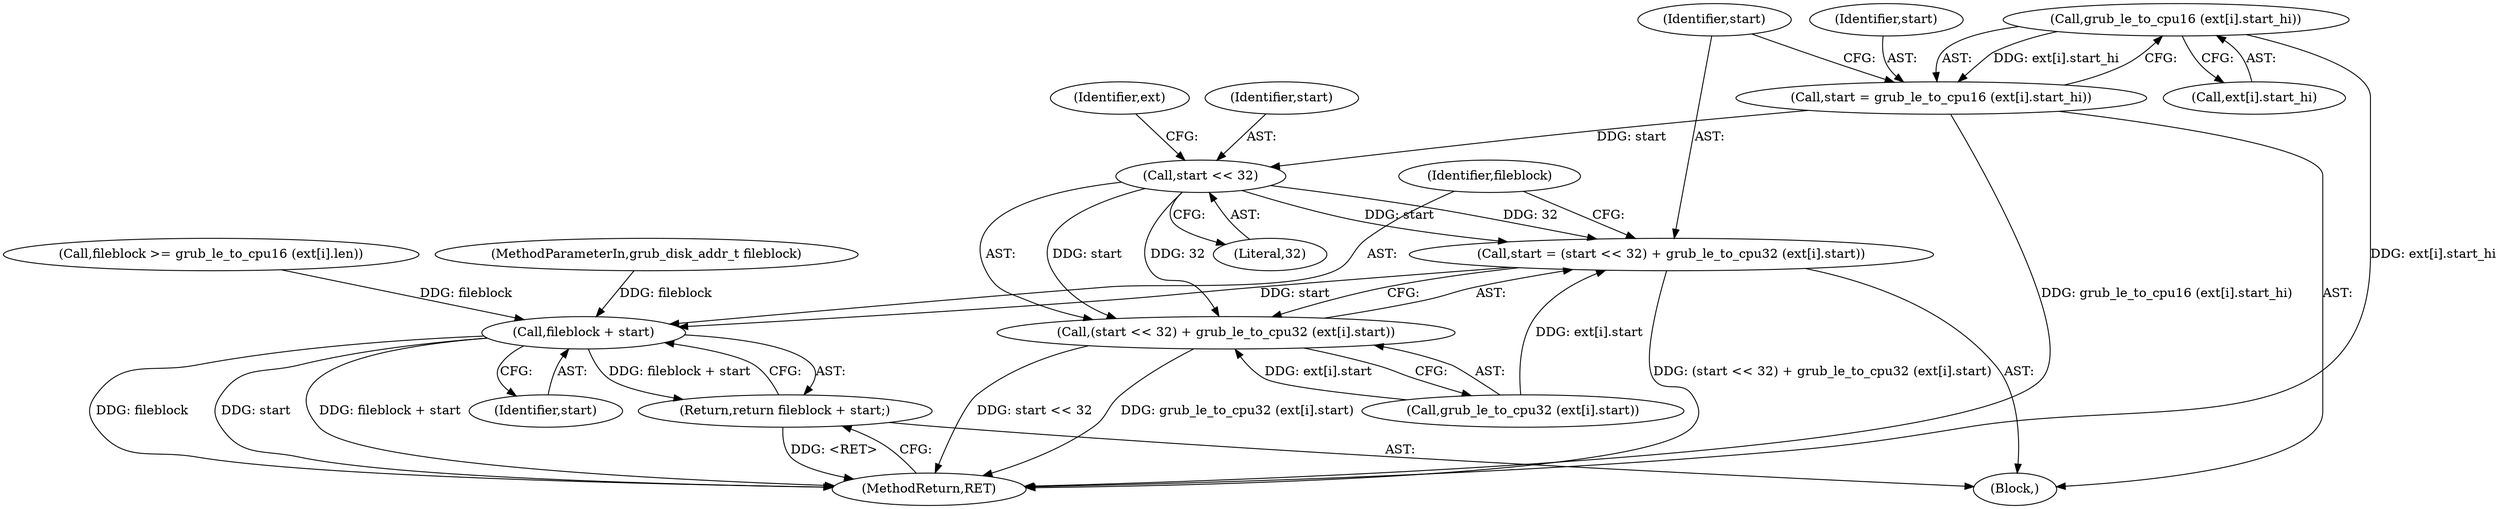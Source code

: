digraph "0_radare2_796dd28aaa6b9fa76d99c42c4d5ff8b257cc2191_1@array" {
"1000231" [label="(Call,grub_le_to_cpu16 (ext[i].start_hi))"];
"1000229" [label="(Call,start = grub_le_to_cpu16 (ext[i].start_hi))"];
"1000240" [label="(Call,start << 32)"];
"1000237" [label="(Call,start = (start << 32) + grub_le_to_cpu32 (ext[i].start))"];
"1000250" [label="(Call,fileblock + start)"];
"1000249" [label="(Return,return fileblock + start;)"];
"1000239" [label="(Call,(start << 32) + grub_le_to_cpu32 (ext[i].start))"];
"1000230" [label="(Identifier,start)"];
"1000238" [label="(Identifier,start)"];
"1000249" [label="(Return,return fileblock + start;)"];
"1000237" [label="(Call,start = (start << 32) + grub_le_to_cpu32 (ext[i].start))"];
"1000216" [label="(Call,fileblock >= grub_le_to_cpu16 (ext[i].len))"];
"1000229" [label="(Call,start = grub_le_to_cpu16 (ext[i].start_hi))"];
"1000240" [label="(Call,start << 32)"];
"1000242" [label="(Literal,32)"];
"1000252" [label="(Identifier,start)"];
"1000250" [label="(Call,fileblock + start)"];
"1000231" [label="(Call,grub_le_to_cpu16 (ext[i].start_hi))"];
"1000243" [label="(Call,grub_le_to_cpu32 (ext[i].start))"];
"1000251" [label="(Identifier,fileblock)"];
"1000246" [label="(Identifier,ext)"];
"1000106" [label="(MethodParameterIn,grub_disk_addr_t fileblock)"];
"1000428" [label="(MethodReturn,RET)"];
"1000232" [label="(Call,ext[i].start_hi)"];
"1000239" [label="(Call,(start << 32) + grub_le_to_cpu32 (ext[i].start))"];
"1000241" [label="(Identifier,start)"];
"1000227" [label="(Block,)"];
"1000231" -> "1000229"  [label="AST: "];
"1000231" -> "1000232"  [label="CFG: "];
"1000232" -> "1000231"  [label="AST: "];
"1000229" -> "1000231"  [label="CFG: "];
"1000231" -> "1000428"  [label="DDG: ext[i].start_hi"];
"1000231" -> "1000229"  [label="DDG: ext[i].start_hi"];
"1000229" -> "1000227"  [label="AST: "];
"1000230" -> "1000229"  [label="AST: "];
"1000238" -> "1000229"  [label="CFG: "];
"1000229" -> "1000428"  [label="DDG: grub_le_to_cpu16 (ext[i].start_hi)"];
"1000229" -> "1000240"  [label="DDG: start"];
"1000240" -> "1000239"  [label="AST: "];
"1000240" -> "1000242"  [label="CFG: "];
"1000241" -> "1000240"  [label="AST: "];
"1000242" -> "1000240"  [label="AST: "];
"1000246" -> "1000240"  [label="CFG: "];
"1000240" -> "1000237"  [label="DDG: start"];
"1000240" -> "1000237"  [label="DDG: 32"];
"1000240" -> "1000239"  [label="DDG: start"];
"1000240" -> "1000239"  [label="DDG: 32"];
"1000237" -> "1000227"  [label="AST: "];
"1000237" -> "1000239"  [label="CFG: "];
"1000238" -> "1000237"  [label="AST: "];
"1000239" -> "1000237"  [label="AST: "];
"1000251" -> "1000237"  [label="CFG: "];
"1000237" -> "1000428"  [label="DDG: (start << 32) + grub_le_to_cpu32 (ext[i].start)"];
"1000243" -> "1000237"  [label="DDG: ext[i].start"];
"1000237" -> "1000250"  [label="DDG: start"];
"1000250" -> "1000249"  [label="AST: "];
"1000250" -> "1000252"  [label="CFG: "];
"1000251" -> "1000250"  [label="AST: "];
"1000252" -> "1000250"  [label="AST: "];
"1000249" -> "1000250"  [label="CFG: "];
"1000250" -> "1000428"  [label="DDG: fileblock"];
"1000250" -> "1000428"  [label="DDG: start"];
"1000250" -> "1000428"  [label="DDG: fileblock + start"];
"1000250" -> "1000249"  [label="DDG: fileblock + start"];
"1000216" -> "1000250"  [label="DDG: fileblock"];
"1000106" -> "1000250"  [label="DDG: fileblock"];
"1000249" -> "1000227"  [label="AST: "];
"1000428" -> "1000249"  [label="CFG: "];
"1000249" -> "1000428"  [label="DDG: <RET>"];
"1000239" -> "1000243"  [label="CFG: "];
"1000243" -> "1000239"  [label="AST: "];
"1000239" -> "1000428"  [label="DDG: start << 32"];
"1000239" -> "1000428"  [label="DDG: grub_le_to_cpu32 (ext[i].start)"];
"1000243" -> "1000239"  [label="DDG: ext[i].start"];
}
